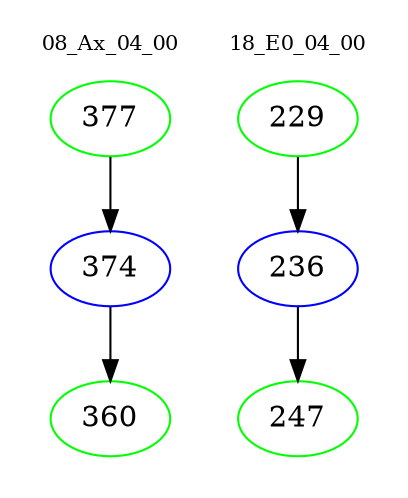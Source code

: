 digraph{
subgraph cluster_0 {
color = white
label = "08_Ax_04_00";
fontsize=10;
T0_377 [label="377", color="green"]
T0_377 -> T0_374 [color="black"]
T0_374 [label="374", color="blue"]
T0_374 -> T0_360 [color="black"]
T0_360 [label="360", color="green"]
}
subgraph cluster_1 {
color = white
label = "18_E0_04_00";
fontsize=10;
T1_229 [label="229", color="green"]
T1_229 -> T1_236 [color="black"]
T1_236 [label="236", color="blue"]
T1_236 -> T1_247 [color="black"]
T1_247 [label="247", color="green"]
}
}
